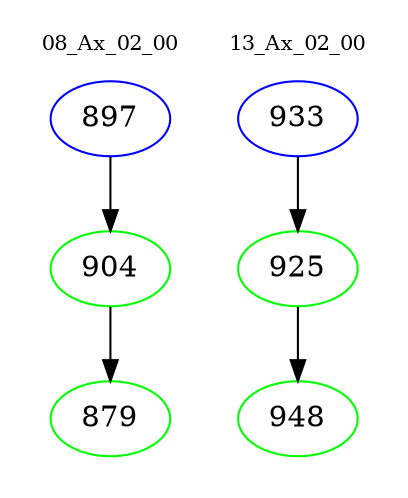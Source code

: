 digraph{
subgraph cluster_0 {
color = white
label = "08_Ax_02_00";
fontsize=10;
T0_897 [label="897", color="blue"]
T0_897 -> T0_904 [color="black"]
T0_904 [label="904", color="green"]
T0_904 -> T0_879 [color="black"]
T0_879 [label="879", color="green"]
}
subgraph cluster_1 {
color = white
label = "13_Ax_02_00";
fontsize=10;
T1_933 [label="933", color="blue"]
T1_933 -> T1_925 [color="black"]
T1_925 [label="925", color="green"]
T1_925 -> T1_948 [color="black"]
T1_948 [label="948", color="green"]
}
}
